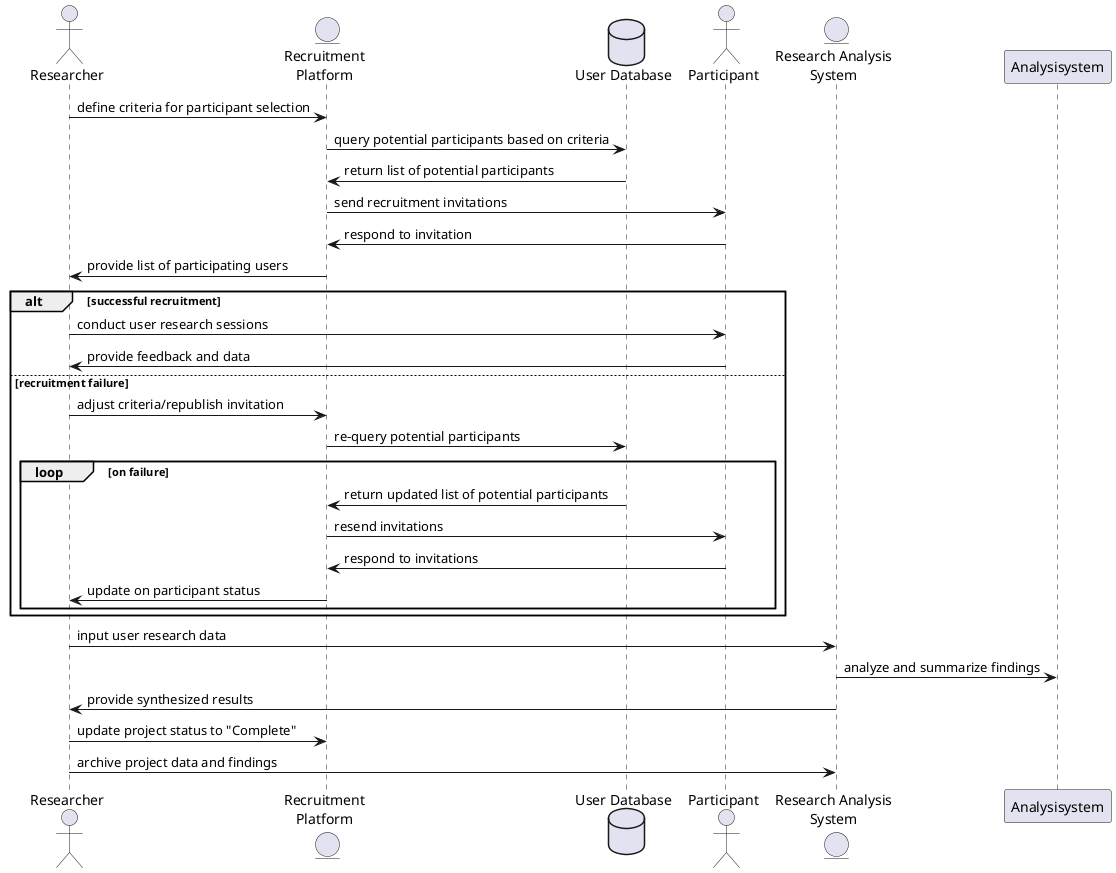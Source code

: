 @startuml
actor Researcher
entity "Recruitment\nPlatform" as RecruitmentPlatform
database "User Database" as UserDb
actor Participant
entity "Research Analysis\nSystem" as AnalysisSystem

Researcher -> RecruitmentPlatform : define criteria for participant selection
RecruitmentPlatform -> UserDb : query potential participants based on criteria
UserDb -> RecruitmentPlatform : return list of potential participants
RecruitmentPlatform -> Participant : send recruitment invitations
Participant -> RecruitmentPlatform : respond to invitation
RecruitmentPlatform -> Researcher : provide list of participating users

alt successful recruitment
    Researcher -> Participant : conduct user research sessions
    Participant -> Researcher : provide feedback and data
else recruitment failure
    Researcher -> RecruitmentPlatform : adjust criteria/republish invitation
    RecruitmentPlatform -> UserDb : re-query potential participants
    loop on failure
        UserDb -> RecruitmentPlatform : return updated list of potential participants
        RecruitmentPlatform -> Participant : resend invitations
        Participant -> RecruitmentPlatform : respond to invitations
        RecruitmentPlatform -> Researcher : update on participant status
    end 
end

Researcher -> AnalysisSystem : input user research data
AnalysisSystem -> Analysisystem : analyze and summarize findings
AnalysisSystem-> Researcher : provide synthesized results

Researcher -> RecruitmentPlatform : update project status to "Complete"
Researcher -> AnalysisSystem : archive project data and findings

@enduml
